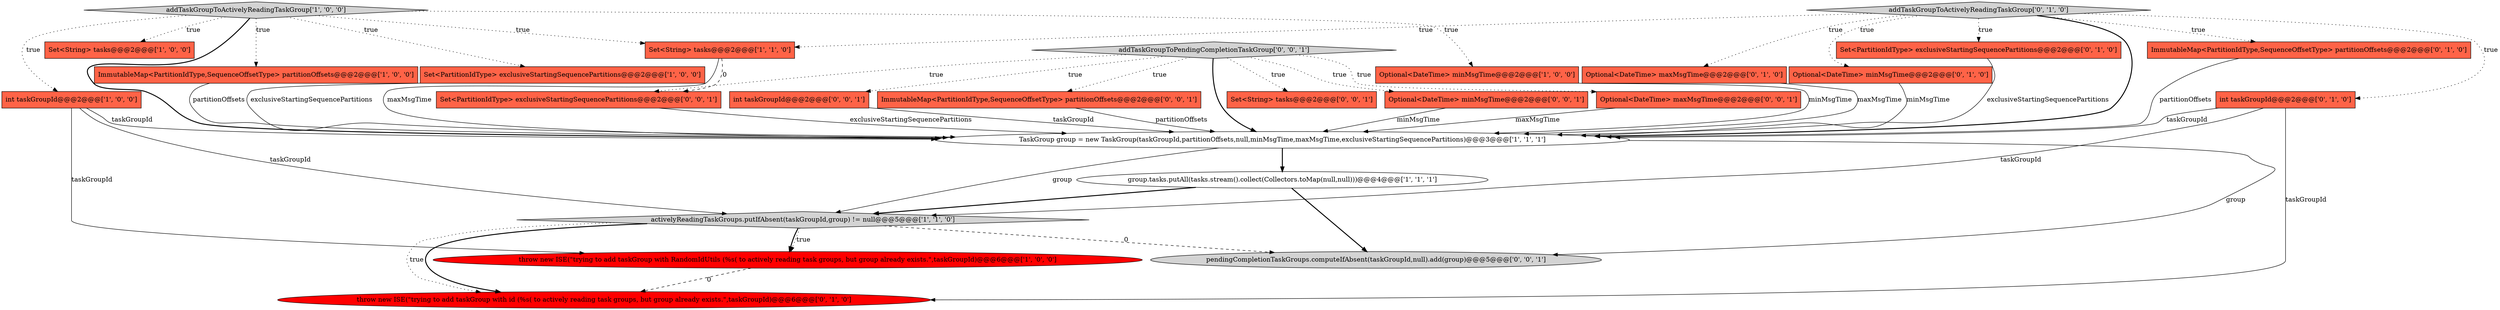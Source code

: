 digraph {
8 [style = filled, label = "activelyReadingTaskGroups.putIfAbsent(taskGroupId,group) != null@@@5@@@['1', '1', '0']", fillcolor = lightgray, shape = diamond image = "AAA0AAABBB1BBB"];
6 [style = filled, label = "group.tasks.putAll(tasks.stream().collect(Collectors.toMap(null,null)))@@@4@@@['1', '1', '1']", fillcolor = white, shape = ellipse image = "AAA0AAABBB1BBB"];
13 [style = filled, label = "Optional<DateTime> maxMsgTime@@@2@@@['0', '1', '0']", fillcolor = tomato, shape = box image = "AAA0AAABBB2BBB"];
19 [style = filled, label = "int taskGroupId@@@2@@@['0', '0', '1']", fillcolor = tomato, shape = box image = "AAA0AAABBB3BBB"];
5 [style = filled, label = "TaskGroup group = new TaskGroup(taskGroupId,partitionOffsets,null,minMsgTime,maxMsgTime,exclusiveStartingSequencePartitions)@@@3@@@['1', '1', '1']", fillcolor = white, shape = ellipse image = "AAA0AAABBB1BBB"];
20 [style = filled, label = "Set<String> tasks@@@2@@@['0', '0', '1']", fillcolor = tomato, shape = box image = "AAA0AAABBB3BBB"];
1 [style = filled, label = "ImmutableMap<PartitionIdType,SequenceOffsetType> partitionOffsets@@@2@@@['1', '0', '0']", fillcolor = tomato, shape = box image = "AAA0AAABBB1BBB"];
22 [style = filled, label = "ImmutableMap<PartitionIdType,SequenceOffsetType> partitionOffsets@@@2@@@['0', '0', '1']", fillcolor = tomato, shape = box image = "AAA0AAABBB3BBB"];
24 [style = filled, label = "Set<PartitionIdType> exclusiveStartingSequencePartitions@@@2@@@['0', '0', '1']", fillcolor = tomato, shape = box image = "AAA0AAABBB3BBB"];
16 [style = filled, label = "throw new ISE(\"trying to add taskGroup with id (%s( to actively reading task groups, but group already exists.\",taskGroupId)@@@6@@@['0', '1', '0']", fillcolor = red, shape = ellipse image = "AAA1AAABBB2BBB"];
23 [style = filled, label = "pendingCompletionTaskGroups.computeIfAbsent(taskGroupId,null).add(group)@@@5@@@['0', '0', '1']", fillcolor = lightgray, shape = ellipse image = "AAA0AAABBB3BBB"];
15 [style = filled, label = "int taskGroupId@@@2@@@['0', '1', '0']", fillcolor = tomato, shape = box image = "AAA0AAABBB2BBB"];
10 [style = filled, label = "Set<String> tasks@@@2@@@['1', '1', '0']", fillcolor = tomato, shape = box image = "AAA0AAABBB1BBB"];
3 [style = filled, label = "int taskGroupId@@@2@@@['1', '0', '0']", fillcolor = tomato, shape = box image = "AAA0AAABBB1BBB"];
7 [style = filled, label = "addTaskGroupToActivelyReadingTaskGroup['1', '0', '0']", fillcolor = lightgray, shape = diamond image = "AAA0AAABBB1BBB"];
17 [style = filled, label = "Optional<DateTime> minMsgTime@@@2@@@['0', '1', '0']", fillcolor = tomato, shape = box image = "AAA0AAABBB2BBB"];
25 [style = filled, label = "addTaskGroupToPendingCompletionTaskGroup['0', '0', '1']", fillcolor = lightgray, shape = diamond image = "AAA0AAABBB3BBB"];
2 [style = filled, label = "Optional<DateTime> minMsgTime@@@2@@@['1', '0', '0']", fillcolor = tomato, shape = box image = "AAA0AAABBB1BBB"];
9 [style = filled, label = "Set<PartitionIdType> exclusiveStartingSequencePartitions@@@2@@@['1', '0', '0']", fillcolor = tomato, shape = box image = "AAA0AAABBB1BBB"];
4 [style = filled, label = "throw new ISE(\"trying to add taskGroup with RandomIdUtils (%s( to actively reading task groups, but group already exists.\",taskGroupId)@@@6@@@['1', '0', '0']", fillcolor = red, shape = ellipse image = "AAA1AAABBB1BBB"];
18 [style = filled, label = "Optional<DateTime> minMsgTime@@@2@@@['0', '0', '1']", fillcolor = tomato, shape = box image = "AAA0AAABBB3BBB"];
14 [style = filled, label = "Set<PartitionIdType> exclusiveStartingSequencePartitions@@@2@@@['0', '1', '0']", fillcolor = tomato, shape = box image = "AAA0AAABBB2BBB"];
21 [style = filled, label = "Optional<DateTime> maxMsgTime@@@2@@@['0', '0', '1']", fillcolor = tomato, shape = box image = "AAA0AAABBB3BBB"];
0 [style = filled, label = "Set<String> tasks@@@2@@@['1', '0', '0']", fillcolor = tomato, shape = box image = "AAA0AAABBB1BBB"];
11 [style = filled, label = "addTaskGroupToActivelyReadingTaskGroup['0', '1', '0']", fillcolor = lightgray, shape = diamond image = "AAA0AAABBB2BBB"];
12 [style = filled, label = "ImmutableMap<PartitionIdType,SequenceOffsetType> partitionOffsets@@@2@@@['0', '1', '0']", fillcolor = tomato, shape = box image = "AAA0AAABBB2BBB"];
8->16 [style = bold, label=""];
3->4 [style = solid, label="taskGroupId"];
7->2 [style = dotted, label="true"];
14->5 [style = solid, label="exclusiveStartingSequencePartitions"];
7->10 [style = dotted, label="true"];
4->16 [style = dashed, label="0"];
2->5 [style = solid, label="minMsgTime"];
22->5 [style = solid, label="partitionOffsets"];
15->16 [style = solid, label="taskGroupId"];
17->5 [style = solid, label="minMsgTime"];
11->10 [style = dotted, label="true"];
6->23 [style = bold, label=""];
11->12 [style = dotted, label="true"];
15->5 [style = solid, label="taskGroupId"];
9->5 [style = solid, label="exclusiveStartingSequencePartitions"];
8->16 [style = dotted, label="true"];
11->14 [style = dotted, label="true"];
11->17 [style = dotted, label="true"];
19->5 [style = solid, label="taskGroupId"];
24->5 [style = solid, label="exclusiveStartingSequencePartitions"];
25->24 [style = dotted, label="true"];
5->23 [style = solid, label="group"];
7->9 [style = dotted, label="true"];
11->13 [style = dotted, label="true"];
7->0 [style = dotted, label="true"];
21->5 [style = solid, label="maxMsgTime"];
13->5 [style = solid, label="maxMsgTime"];
8->4 [style = dotted, label="true"];
3->8 [style = solid, label="taskGroupId"];
25->18 [style = dotted, label="true"];
11->5 [style = bold, label=""];
1->5 [style = solid, label="partitionOffsets"];
7->5 [style = bold, label=""];
5->6 [style = bold, label=""];
7->3 [style = dotted, label="true"];
3->5 [style = solid, label="taskGroupId"];
25->20 [style = dotted, label="true"];
6->8 [style = bold, label=""];
12->5 [style = solid, label="partitionOffsets"];
25->22 [style = dotted, label="true"];
18->5 [style = solid, label="minMsgTime"];
5->8 [style = solid, label="group"];
25->5 [style = bold, label=""];
8->4 [style = bold, label=""];
7->1 [style = dotted, label="true"];
11->15 [style = dotted, label="true"];
25->19 [style = dotted, label="true"];
15->8 [style = solid, label="taskGroupId"];
10->24 [style = dashed, label="0"];
25->21 [style = dotted, label="true"];
8->23 [style = dashed, label="0"];
10->5 [style = solid, label="maxMsgTime"];
}
